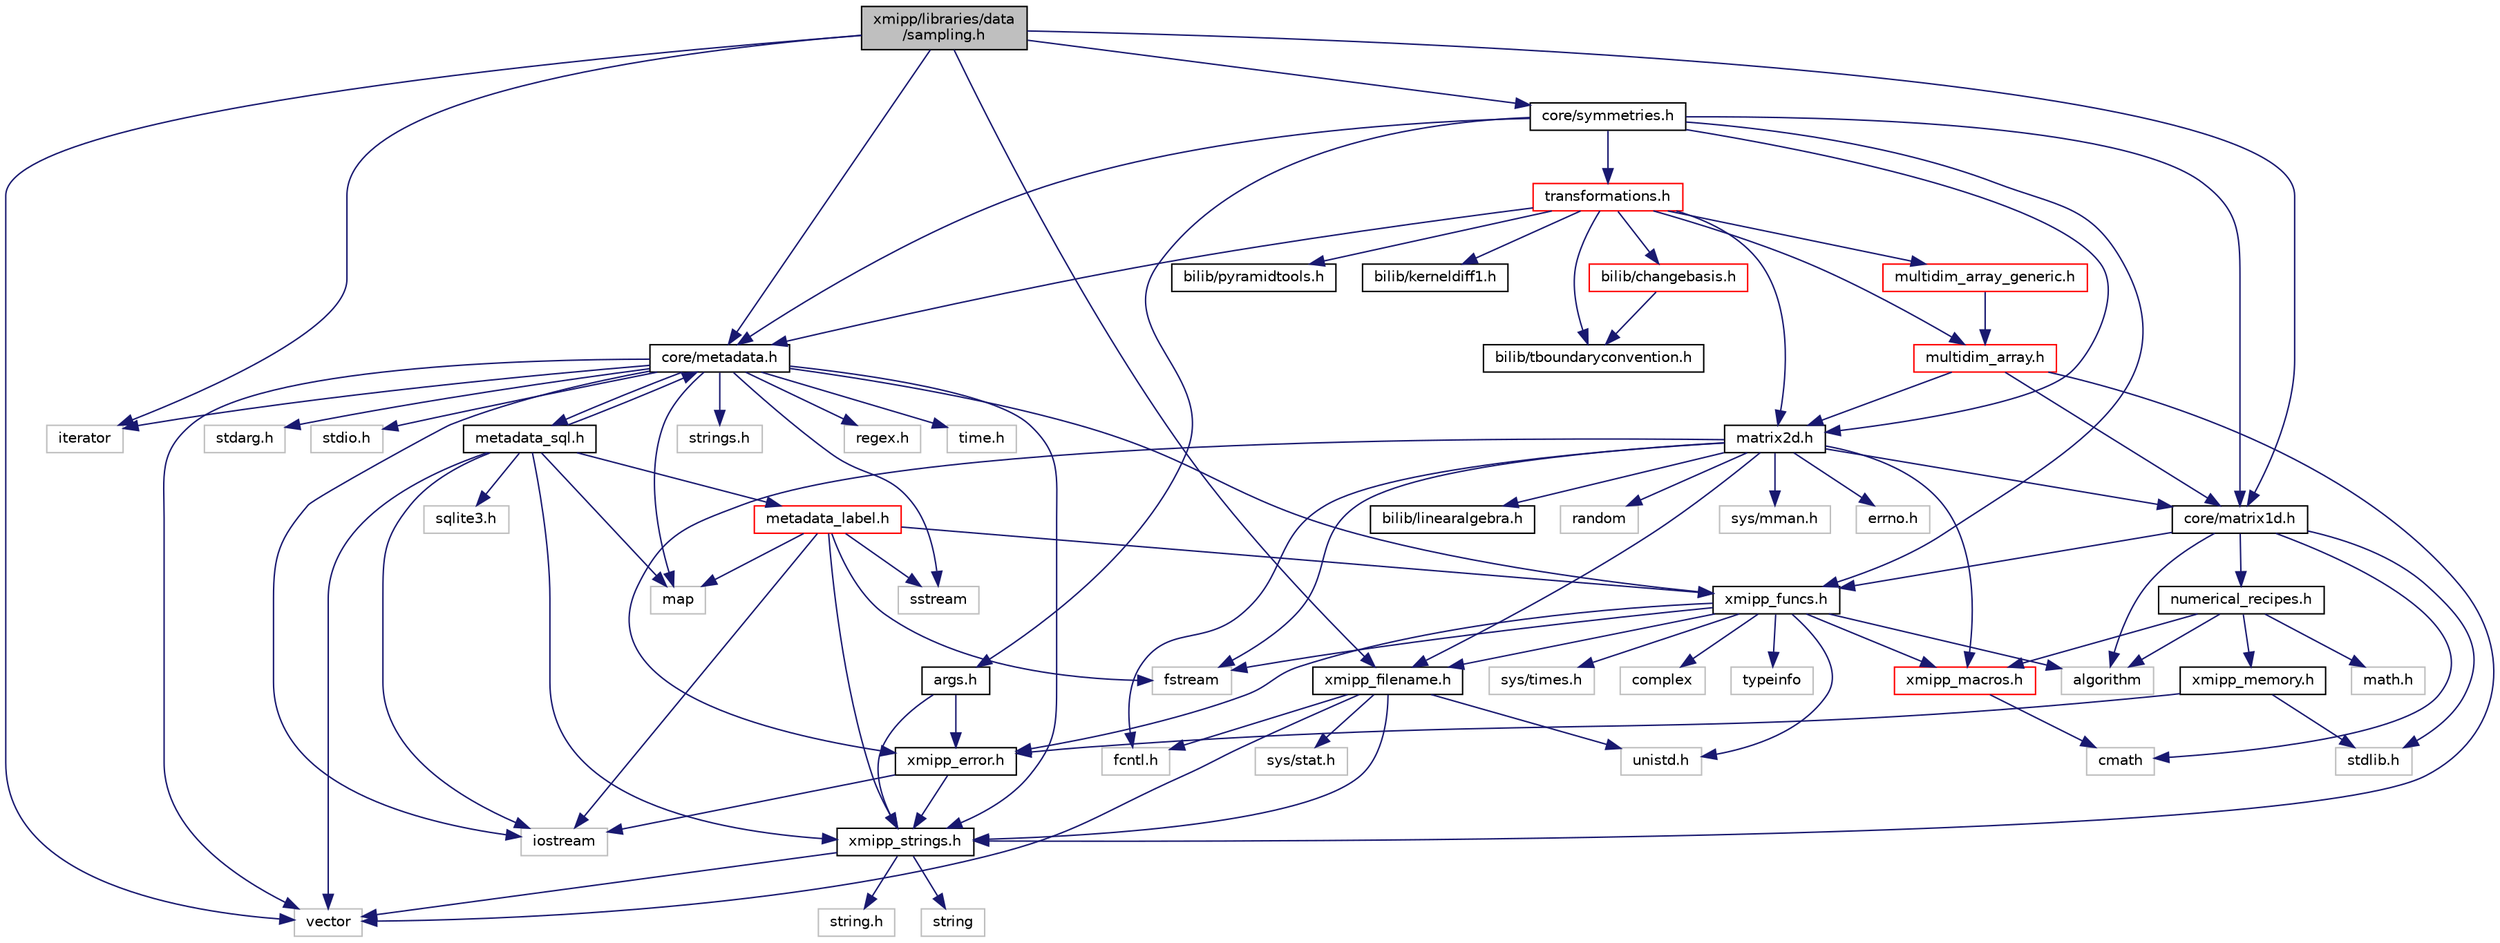 digraph "xmipp/libraries/data/sampling.h"
{
  edge [fontname="Helvetica",fontsize="10",labelfontname="Helvetica",labelfontsize="10"];
  node [fontname="Helvetica",fontsize="10",shape=record];
  Node0 [label="xmipp/libraries/data\l/sampling.h",height=0.2,width=0.4,color="black", fillcolor="grey75", style="filled", fontcolor="black"];
  Node0 -> Node1 [color="midnightblue",fontsize="10",style="solid",fontname="Helvetica"];
  Node1 [label="vector",height=0.2,width=0.4,color="grey75", fillcolor="white", style="filled"];
  Node0 -> Node2 [color="midnightblue",fontsize="10",style="solid",fontname="Helvetica"];
  Node2 [label="iterator",height=0.2,width=0.4,color="grey75", fillcolor="white", style="filled"];
  Node0 -> Node3 [color="midnightblue",fontsize="10",style="solid",fontname="Helvetica"];
  Node3 [label="core/matrix1d.h",height=0.2,width=0.4,color="black", fillcolor="white", style="filled",URL="$matrix1d_8h.html"];
  Node3 -> Node4 [color="midnightblue",fontsize="10",style="solid",fontname="Helvetica"];
  Node4 [label="stdlib.h",height=0.2,width=0.4,color="grey75", fillcolor="white", style="filled"];
  Node3 -> Node5 [color="midnightblue",fontsize="10",style="solid",fontname="Helvetica"];
  Node5 [label="cmath",height=0.2,width=0.4,color="grey75", fillcolor="white", style="filled"];
  Node3 -> Node6 [color="midnightblue",fontsize="10",style="solid",fontname="Helvetica"];
  Node6 [label="algorithm",height=0.2,width=0.4,color="grey75", fillcolor="white", style="filled"];
  Node3 -> Node7 [color="midnightblue",fontsize="10",style="solid",fontname="Helvetica"];
  Node7 [label="xmipp_funcs.h",height=0.2,width=0.4,color="black", fillcolor="white", style="filled",URL="$xmipp__funcs_8h.html"];
  Node7 -> Node8 [color="midnightblue",fontsize="10",style="solid",fontname="Helvetica"];
  Node8 [label="fstream",height=0.2,width=0.4,color="grey75", fillcolor="white", style="filled"];
  Node7 -> Node9 [color="midnightblue",fontsize="10",style="solid",fontname="Helvetica"];
  Node9 [label="typeinfo",height=0.2,width=0.4,color="grey75", fillcolor="white", style="filled"];
  Node7 -> Node10 [color="midnightblue",fontsize="10",style="solid",fontname="Helvetica"];
  Node10 [label="complex",height=0.2,width=0.4,color="grey75", fillcolor="white", style="filled"];
  Node7 -> Node6 [color="midnightblue",fontsize="10",style="solid",fontname="Helvetica"];
  Node7 -> Node11 [color="midnightblue",fontsize="10",style="solid",fontname="Helvetica"];
  Node11 [label="xmipp_filename.h",height=0.2,width=0.4,color="black", fillcolor="white", style="filled",URL="$xmipp__filename_8h.html"];
  Node11 -> Node1 [color="midnightblue",fontsize="10",style="solid",fontname="Helvetica"];
  Node11 -> Node12 [color="midnightblue",fontsize="10",style="solid",fontname="Helvetica"];
  Node12 [label="sys/stat.h",height=0.2,width=0.4,color="grey75", fillcolor="white", style="filled"];
  Node11 -> Node13 [color="midnightblue",fontsize="10",style="solid",fontname="Helvetica"];
  Node13 [label="unistd.h",height=0.2,width=0.4,color="grey75", fillcolor="white", style="filled"];
  Node11 -> Node14 [color="midnightblue",fontsize="10",style="solid",fontname="Helvetica"];
  Node14 [label="xmipp_strings.h",height=0.2,width=0.4,color="black", fillcolor="white", style="filled",URL="$xmipp__strings_8h.html"];
  Node14 -> Node1 [color="midnightblue",fontsize="10",style="solid",fontname="Helvetica"];
  Node14 -> Node15 [color="midnightblue",fontsize="10",style="solid",fontname="Helvetica"];
  Node15 [label="string",height=0.2,width=0.4,color="grey75", fillcolor="white", style="filled"];
  Node14 -> Node16 [color="midnightblue",fontsize="10",style="solid",fontname="Helvetica"];
  Node16 [label="string.h",height=0.2,width=0.4,color="grey75", fillcolor="white", style="filled"];
  Node11 -> Node17 [color="midnightblue",fontsize="10",style="solid",fontname="Helvetica"];
  Node17 [label="fcntl.h",height=0.2,width=0.4,color="grey75", fillcolor="white", style="filled"];
  Node7 -> Node18 [color="midnightblue",fontsize="10",style="solid",fontname="Helvetica"];
  Node18 [label="xmipp_macros.h",height=0.2,width=0.4,color="red", fillcolor="white", style="filled",URL="$xmipp__macros_8h.html"];
  Node18 -> Node5 [color="midnightblue",fontsize="10",style="solid",fontname="Helvetica"];
  Node7 -> Node20 [color="midnightblue",fontsize="10",style="solid",fontname="Helvetica"];
  Node20 [label="xmipp_error.h",height=0.2,width=0.4,color="black", fillcolor="white", style="filled",URL="$xmipp__error_8h.html"];
  Node20 -> Node21 [color="midnightblue",fontsize="10",style="solid",fontname="Helvetica"];
  Node21 [label="iostream",height=0.2,width=0.4,color="grey75", fillcolor="white", style="filled"];
  Node20 -> Node14 [color="midnightblue",fontsize="10",style="solid",fontname="Helvetica"];
  Node7 -> Node13 [color="midnightblue",fontsize="10",style="solid",fontname="Helvetica"];
  Node7 -> Node22 [color="midnightblue",fontsize="10",style="solid",fontname="Helvetica"];
  Node22 [label="sys/times.h",height=0.2,width=0.4,color="grey75", fillcolor="white", style="filled"];
  Node3 -> Node23 [color="midnightblue",fontsize="10",style="solid",fontname="Helvetica"];
  Node23 [label="numerical_recipes.h",height=0.2,width=0.4,color="black", fillcolor="white", style="filled",URL="$numerical__recipes_8h.html"];
  Node23 -> Node24 [color="midnightblue",fontsize="10",style="solid",fontname="Helvetica"];
  Node24 [label="math.h",height=0.2,width=0.4,color="grey75", fillcolor="white", style="filled"];
  Node23 -> Node25 [color="midnightblue",fontsize="10",style="solid",fontname="Helvetica"];
  Node25 [label="xmipp_memory.h",height=0.2,width=0.4,color="black", fillcolor="white", style="filled",URL="$xmipp__memory_8h.html"];
  Node25 -> Node4 [color="midnightblue",fontsize="10",style="solid",fontname="Helvetica"];
  Node25 -> Node20 [color="midnightblue",fontsize="10",style="solid",fontname="Helvetica"];
  Node23 -> Node18 [color="midnightblue",fontsize="10",style="solid",fontname="Helvetica"];
  Node23 -> Node6 [color="midnightblue",fontsize="10",style="solid",fontname="Helvetica"];
  Node0 -> Node11 [color="midnightblue",fontsize="10",style="solid",fontname="Helvetica"];
  Node0 -> Node26 [color="midnightblue",fontsize="10",style="solid",fontname="Helvetica"];
  Node26 [label="core/metadata.h",height=0.2,width=0.4,color="black", fillcolor="white", style="filled",URL="$metadata_8h.html"];
  Node26 -> Node27 [color="midnightblue",fontsize="10",style="solid",fontname="Helvetica"];
  Node27 [label="map",height=0.2,width=0.4,color="grey75", fillcolor="white", style="filled"];
  Node26 -> Node1 [color="midnightblue",fontsize="10",style="solid",fontname="Helvetica"];
  Node26 -> Node21 [color="midnightblue",fontsize="10",style="solid",fontname="Helvetica"];
  Node26 -> Node2 [color="midnightblue",fontsize="10",style="solid",fontname="Helvetica"];
  Node26 -> Node28 [color="midnightblue",fontsize="10",style="solid",fontname="Helvetica"];
  Node28 [label="sstream",height=0.2,width=0.4,color="grey75", fillcolor="white", style="filled"];
  Node26 -> Node29 [color="midnightblue",fontsize="10",style="solid",fontname="Helvetica"];
  Node29 [label="time.h",height=0.2,width=0.4,color="grey75", fillcolor="white", style="filled"];
  Node26 -> Node30 [color="midnightblue",fontsize="10",style="solid",fontname="Helvetica"];
  Node30 [label="stdarg.h",height=0.2,width=0.4,color="grey75", fillcolor="white", style="filled"];
  Node26 -> Node31 [color="midnightblue",fontsize="10",style="solid",fontname="Helvetica"];
  Node31 [label="stdio.h",height=0.2,width=0.4,color="grey75", fillcolor="white", style="filled"];
  Node26 -> Node32 [color="midnightblue",fontsize="10",style="solid",fontname="Helvetica"];
  Node32 [label="strings.h",height=0.2,width=0.4,color="grey75", fillcolor="white", style="filled"];
  Node26 -> Node33 [color="midnightblue",fontsize="10",style="solid",fontname="Helvetica"];
  Node33 [label="regex.h",height=0.2,width=0.4,color="grey75", fillcolor="white", style="filled"];
  Node26 -> Node7 [color="midnightblue",fontsize="10",style="solid",fontname="Helvetica"];
  Node26 -> Node14 [color="midnightblue",fontsize="10",style="solid",fontname="Helvetica"];
  Node26 -> Node34 [color="midnightblue",fontsize="10",style="solid",fontname="Helvetica"];
  Node34 [label="metadata_sql.h",height=0.2,width=0.4,color="black", fillcolor="white", style="filled",URL="$metadata__sql_8h.html"];
  Node34 -> Node21 [color="midnightblue",fontsize="10",style="solid",fontname="Helvetica"];
  Node34 -> Node27 [color="midnightblue",fontsize="10",style="solid",fontname="Helvetica"];
  Node34 -> Node14 [color="midnightblue",fontsize="10",style="solid",fontname="Helvetica"];
  Node34 -> Node35 [color="midnightblue",fontsize="10",style="solid",fontname="Helvetica"];
  Node35 [label="sqlite3.h",height=0.2,width=0.4,color="grey75", fillcolor="white", style="filled"];
  Node34 -> Node36 [color="midnightblue",fontsize="10",style="solid",fontname="Helvetica"];
  Node36 [label="metadata_label.h",height=0.2,width=0.4,color="red", fillcolor="white", style="filled",URL="$metadata__label_8h.html"];
  Node36 -> Node27 [color="midnightblue",fontsize="10",style="solid",fontname="Helvetica"];
  Node36 -> Node21 [color="midnightblue",fontsize="10",style="solid",fontname="Helvetica"];
  Node36 -> Node28 [color="midnightblue",fontsize="10",style="solid",fontname="Helvetica"];
  Node36 -> Node8 [color="midnightblue",fontsize="10",style="solid",fontname="Helvetica"];
  Node36 -> Node7 [color="midnightblue",fontsize="10",style="solid",fontname="Helvetica"];
  Node36 -> Node14 [color="midnightblue",fontsize="10",style="solid",fontname="Helvetica"];
  Node34 -> Node1 [color="midnightblue",fontsize="10",style="solid",fontname="Helvetica"];
  Node34 -> Node26 [color="midnightblue",fontsize="10",style="solid",fontname="Helvetica"];
  Node0 -> Node38 [color="midnightblue",fontsize="10",style="solid",fontname="Helvetica"];
  Node38 [label="core/symmetries.h",height=0.2,width=0.4,color="black", fillcolor="white", style="filled",URL="$ore_2core_2symmetries_8h.html"];
  Node38 -> Node3 [color="midnightblue",fontsize="10",style="solid",fontname="Helvetica"];
  Node38 -> Node39 [color="midnightblue",fontsize="10",style="solid",fontname="Helvetica"];
  Node39 [label="matrix2d.h",height=0.2,width=0.4,color="black", fillcolor="white", style="filled",URL="$matrix2d_8h.html"];
  Node39 -> Node8 [color="midnightblue",fontsize="10",style="solid",fontname="Helvetica"];
  Node39 -> Node40 [color="midnightblue",fontsize="10",style="solid",fontname="Helvetica"];
  Node40 [label="errno.h",height=0.2,width=0.4,color="grey75", fillcolor="white", style="filled"];
  Node39 -> Node17 [color="midnightblue",fontsize="10",style="solid",fontname="Helvetica"];
  Node39 -> Node41 [color="midnightblue",fontsize="10",style="solid",fontname="Helvetica"];
  Node41 [label="bilib/linearalgebra.h",height=0.2,width=0.4,color="black", fillcolor="white", style="filled",URL="$linearalgebra_8h.html"];
  Node39 -> Node18 [color="midnightblue",fontsize="10",style="solid",fontname="Helvetica"];
  Node39 -> Node11 [color="midnightblue",fontsize="10",style="solid",fontname="Helvetica"];
  Node39 -> Node20 [color="midnightblue",fontsize="10",style="solid",fontname="Helvetica"];
  Node39 -> Node3 [color="midnightblue",fontsize="10",style="solid",fontname="Helvetica"];
  Node39 -> Node42 [color="midnightblue",fontsize="10",style="solid",fontname="Helvetica"];
  Node42 [label="random",height=0.2,width=0.4,color="grey75", fillcolor="white", style="filled"];
  Node39 -> Node43 [color="midnightblue",fontsize="10",style="solid",fontname="Helvetica"];
  Node43 [label="sys/mman.h",height=0.2,width=0.4,color="grey75", fillcolor="white", style="filled"];
  Node38 -> Node7 [color="midnightblue",fontsize="10",style="solid",fontname="Helvetica"];
  Node38 -> Node44 [color="midnightblue",fontsize="10",style="solid",fontname="Helvetica"];
  Node44 [label="args.h",height=0.2,width=0.4,color="black", fillcolor="white", style="filled",URL="$args_8h.html"];
  Node44 -> Node14 [color="midnightblue",fontsize="10",style="solid",fontname="Helvetica"];
  Node44 -> Node20 [color="midnightblue",fontsize="10",style="solid",fontname="Helvetica"];
  Node38 -> Node26 [color="midnightblue",fontsize="10",style="solid",fontname="Helvetica"];
  Node38 -> Node45 [color="midnightblue",fontsize="10",style="solid",fontname="Helvetica"];
  Node45 [label="transformations.h",height=0.2,width=0.4,color="red", fillcolor="white", style="filled",URL="$transformations_8h.html"];
  Node45 -> Node46 [color="midnightblue",fontsize="10",style="solid",fontname="Helvetica"];
  Node46 [label="bilib/tboundaryconvention.h",height=0.2,width=0.4,color="black", fillcolor="white", style="filled",URL="$tboundaryconvention_8h.html"];
  Node45 -> Node47 [color="midnightblue",fontsize="10",style="solid",fontname="Helvetica"];
  Node47 [label="bilib/kerneldiff1.h",height=0.2,width=0.4,color="black", fillcolor="white", style="filled",URL="$kerneldiff1_8h.html"];
  Node45 -> Node48 [color="midnightblue",fontsize="10",style="solid",fontname="Helvetica"];
  Node48 [label="bilib/changebasis.h",height=0.2,width=0.4,color="red", fillcolor="white", style="filled",URL="$changebasis_8h.html"];
  Node48 -> Node46 [color="midnightblue",fontsize="10",style="solid",fontname="Helvetica"];
  Node45 -> Node50 [color="midnightblue",fontsize="10",style="solid",fontname="Helvetica"];
  Node50 [label="bilib/pyramidtools.h",height=0.2,width=0.4,color="black", fillcolor="white", style="filled",URL="$pyramidtools_8h.html"];
  Node45 -> Node39 [color="midnightblue",fontsize="10",style="solid",fontname="Helvetica"];
  Node45 -> Node51 [color="midnightblue",fontsize="10",style="solid",fontname="Helvetica"];
  Node51 [label="multidim_array.h",height=0.2,width=0.4,color="red", fillcolor="white", style="filled",URL="$multidim__array_8h.html"];
  Node51 -> Node14 [color="midnightblue",fontsize="10",style="solid",fontname="Helvetica"];
  Node51 -> Node3 [color="midnightblue",fontsize="10",style="solid",fontname="Helvetica"];
  Node51 -> Node39 [color="midnightblue",fontsize="10",style="solid",fontname="Helvetica"];
  Node45 -> Node53 [color="midnightblue",fontsize="10",style="solid",fontname="Helvetica"];
  Node53 [label="multidim_array_generic.h",height=0.2,width=0.4,color="red", fillcolor="white", style="filled",URL="$multidim__array__generic_8h.html"];
  Node53 -> Node51 [color="midnightblue",fontsize="10",style="solid",fontname="Helvetica"];
  Node45 -> Node26 [color="midnightblue",fontsize="10",style="solid",fontname="Helvetica"];
}
